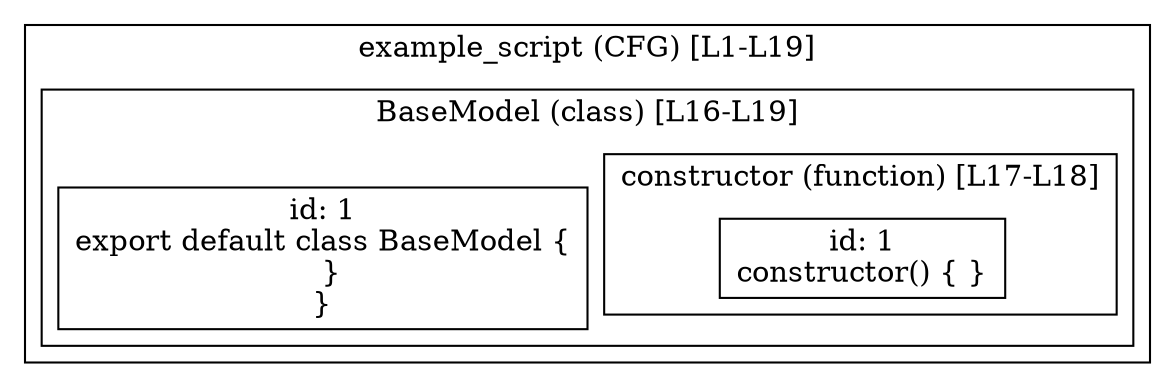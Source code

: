digraph "94.ts" {
  subgraph "cluster_1" {
    label="example_script (CFG) [L1-L19]";
  subgraph "cluster_2" {
    label="BaseModel (class) [L16-L19]";
    node_2_1 [label="id: 1\nexport default class BaseModel {
  }
}", shape=box];
  subgraph "cluster_3" {
    label="constructor (function) [L17-L18]";
    node_3_1 [label="id: 1\nconstructor() { }", shape=box];
  }
  }
  }
}